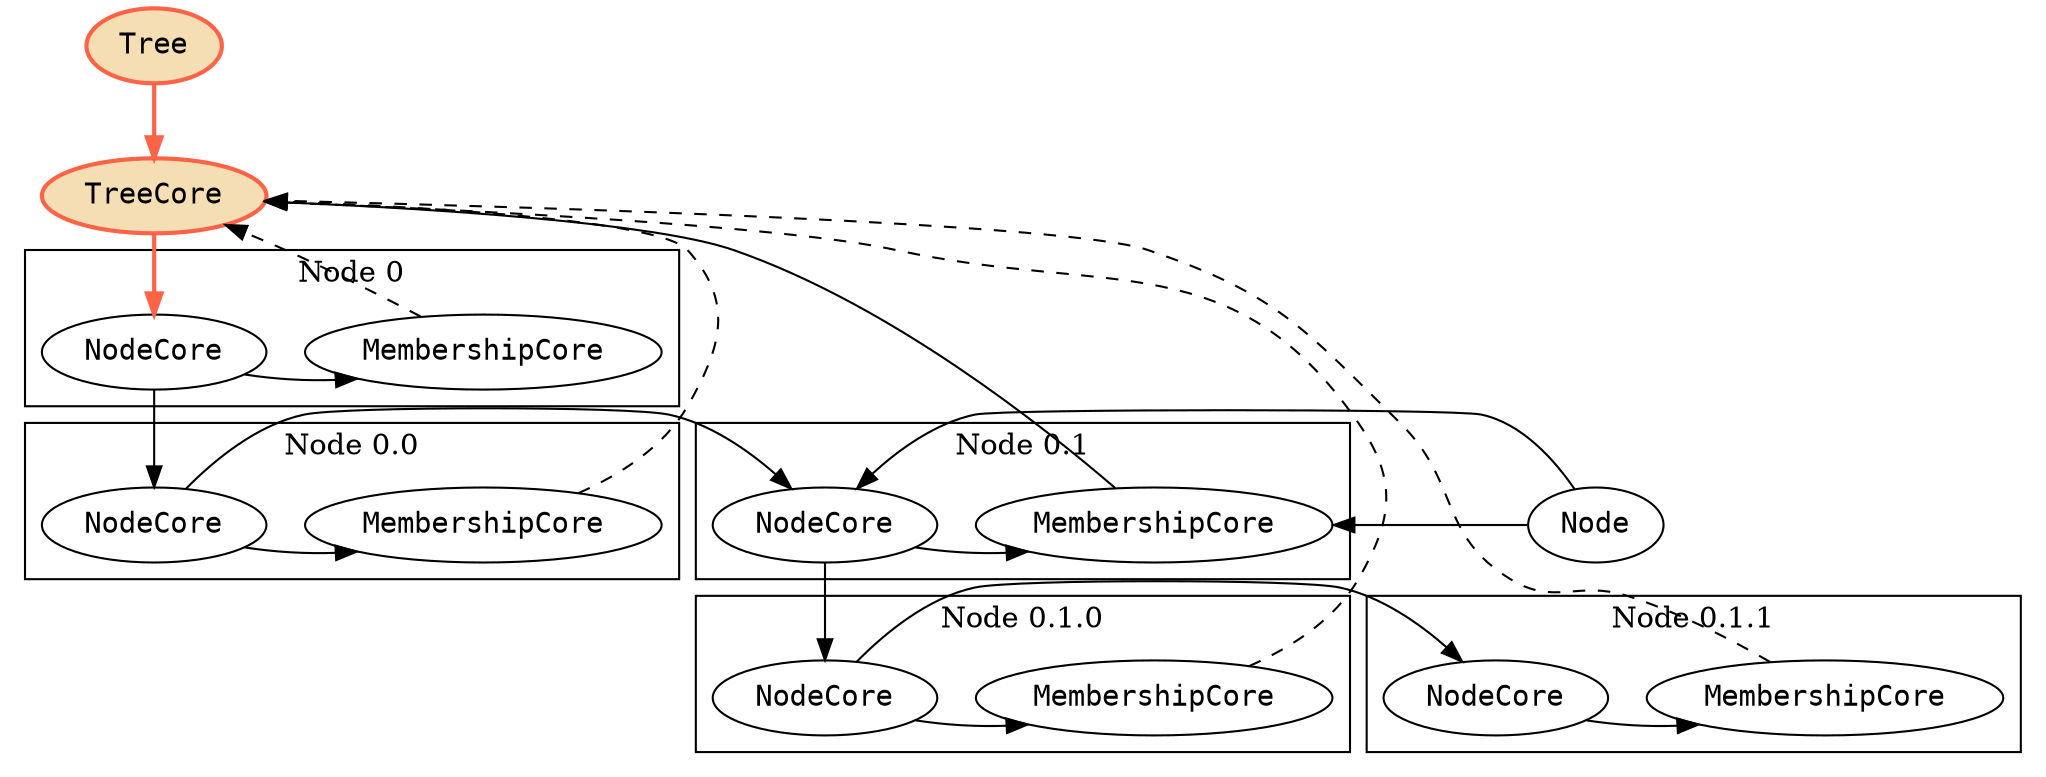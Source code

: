 ///bin/true <<//
/*
//
cd "$(dirname "$(readlink -f "$0")")"
dot -Tsvg "$0" -o "$(basename "$0" .dot)".svg
exit
*/

digraph "Internal structures (Tree, TreeCore)" {
	newrank = true;
	node [
		fontname = monospace,
	];

	treecore0 [label="TreeCore", color=tomato, style="bold,filled", fillcolor=wheat];
	tree0_0 [label="Tree", color=tomato, style="bold,filled", fillcolor=wheat];
	tree0_0 -> treecore0 [color=tomato, style=bold];
	{ rank=same; tree0_0; }
	{ rank=same; treecore0; }

	subgraph cluster_node0 {
		label="Node 0";
		node0_nodecore [label="NodeCore"];
		node0_membership [label="MembershipCore"];
		node0_nodecore -> node0_membership [constraint=false];
		{
			rank = same;
			node0_nodecore -> node0_membership [style=invis];
		}
	}
	node0_membership -> treecore0 [constraint=false, style=dashed];

	subgraph cluster_node0_0 {
		label="Node 0.0";
		node0_0_nodecore [label="NodeCore"];
		node0_0_membership [label="MembershipCore"];
		node0_0_nodecore -> node0_0_membership [constraint=false];
		{
			rank = same;
			node0_0_nodecore;
			node0_0_membership;
		}
	}
	node0_0_membership -> treecore0 [constraint=false, style=dashed];

	subgraph cluster_node0_1 {
		label="Node 0.1";
		node0_1_nodecore [label="NodeCore"];
		node0_1_membership [label="MembershipCore"];
		node0_1_nodecore -> node0_1_membership [constraint=false];
		{
			rank=same;
			node0_1_nodecore;
			node0_1_membership;
		}
	}
	// `style=solid` since `node0_handle` has the reference to this node.
	node0_1_membership -> treecore0 [constraint=false, style=solid];

	subgraph cluster_node0_1_0 {
		label="Node 0.1.0";
		node0_1_0_nodecore [label="NodeCore"];
		node0_1_0_membership [label="MembershipCore"];
		node0_1_0_nodecore -> node0_1_0_membership [constraint=false];
		{
			rank = same;
			node0_1_0_nodecore;
			node0_1_0_membership;
		}
	}
	node0_1_0_membership -> treecore0 [constraint=false, style=dashed];

	subgraph cluster_node0_1_1 {
		label="Node 0.1.1";
		node0_1_1_nodecore [label="NodeCore"];
		node0_1_1_membership [label="MembershipCore"];
		node0_1_1_nodecore -> node0_1_1_membership [constraint=false];
		{
			rank=same;
			node0_1_1_nodecore;
			node0_1_1_membership;
		}
	}
	node0_1_1_membership -> treecore0 [constraint=false, style=dashed];

	treecore0 -> node0_nodecore [color=tomato, style=bold];
	node0_nodecore -> node0_0_nodecore;
	node0_1_nodecore -> node0_1_0_nodecore;

	node0_0_nodecore -> node0_1_nodecore [constraint=false];
	node0_1_0_nodecore -> node0_1_1_nodecore [constraint=false];

	node0_handle [label="Node"];
	node0_handle -> node0_1_nodecore;
	node0_handle -> node0_1_membership;

	// Horizontal ordering.
	{
		rank=same;
		node0_nodecore -> node0_membership [style=invis];
	}
	{
		rank=same;
		node0_0_nodecore -> node0_0_membership -> node0_1_nodecore -> node0_1_membership -> node0_handle [style=invis];
	}
	{
		rank=same;
		node0_1_0_nodecore -> node0_1_0_membership -> node0_1_1_nodecore -> node0_1_1_membership [style=invis];
	}
}
